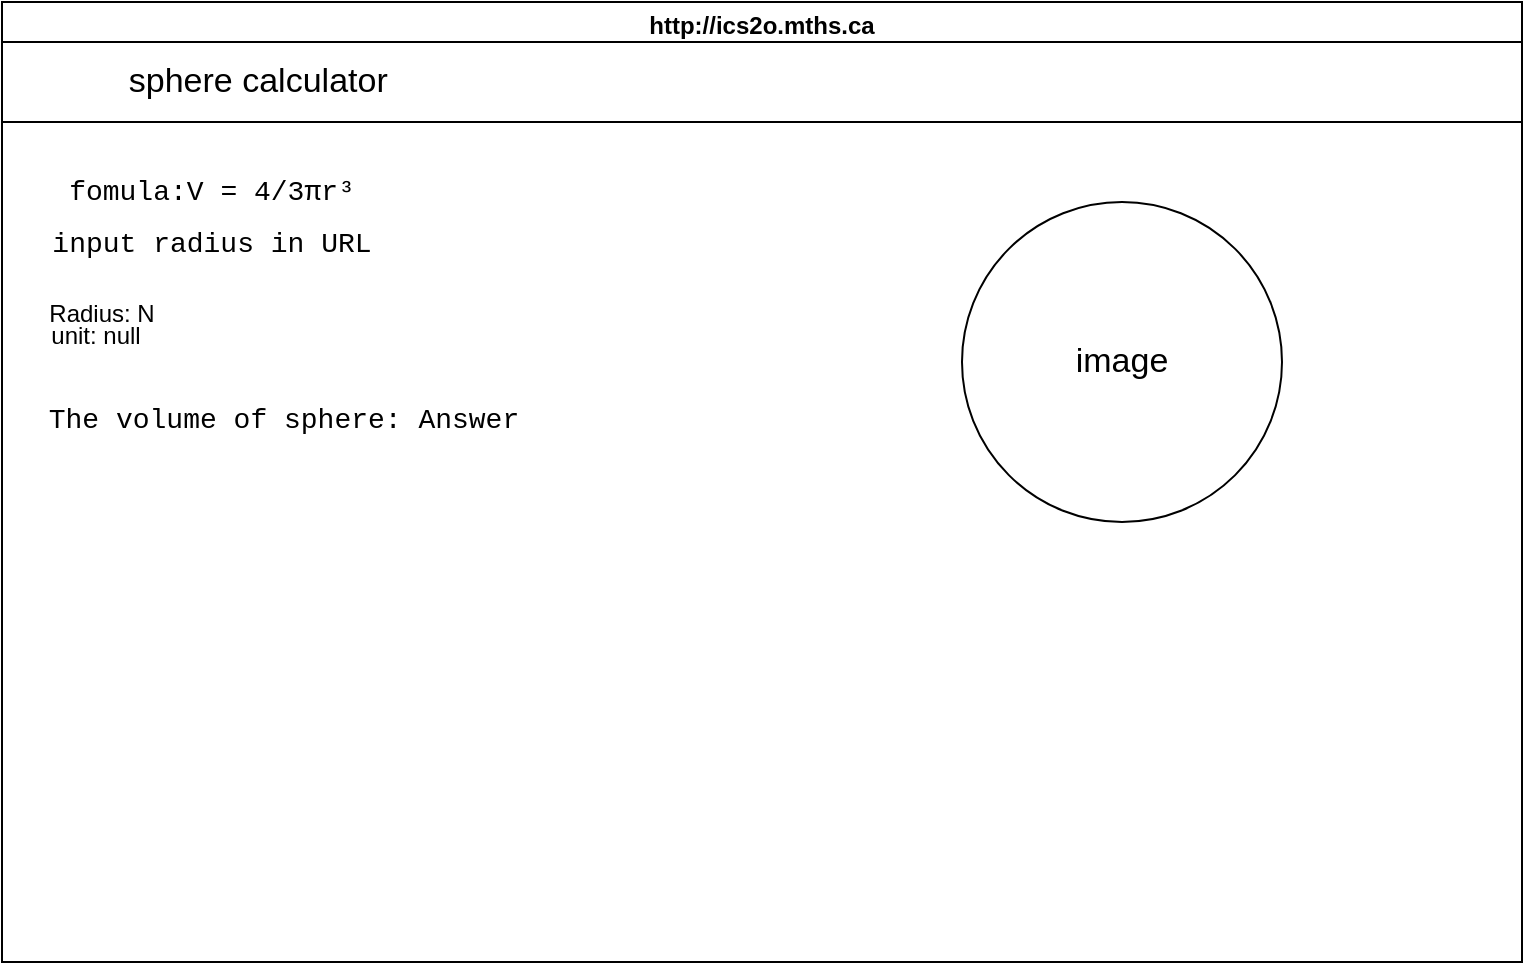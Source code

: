 <mxfile>
    <diagram id="HIP3nbAZw_EuaXWnEj3U" name="Page-1">
        <mxGraphModel dx="626" dy="525" grid="1" gridSize="10" guides="1" tooltips="1" connect="1" arrows="1" fold="1" page="1" pageScale="1" pageWidth="850" pageHeight="1100" math="0" shadow="0">
            <root>
                <mxCell id="0"/>
                <mxCell id="1" parent="0"/>
                <mxCell id="7" value="http://ics2o.mths.ca" style="swimlane;whiteSpace=wrap;html=1;" parent="1" vertex="1">
                    <mxGeometry x="20" y="50" width="760" height="480" as="geometry"/>
                </mxCell>
                <mxCell id="8" value="&lt;font style=&quot;font-size: 17px;&quot;&gt;&amp;nbsp; &amp;nbsp; &amp;nbsp; &amp;nbsp; &amp;nbsp; &amp;nbsp; &amp;nbsp;sphere calculator&lt;/font&gt;" style="rounded=0;whiteSpace=wrap;html=1;align=left;" vertex="1" parent="7">
                    <mxGeometry y="20" width="760" height="40" as="geometry"/>
                </mxCell>
                <mxCell id="9" value="image" style="ellipse;whiteSpace=wrap;html=1;aspect=fixed;fontSize=17;" vertex="1" parent="7">
                    <mxGeometry x="480" y="100" width="160" height="160" as="geometry"/>
                </mxCell>
                <mxCell id="10" value="&lt;div style=&quot;font-family: Consolas, &amp;quot;Courier New&amp;quot;, monospace; font-weight: normal; font-size: 14px; line-height: 19px;&quot;&gt;&lt;div style=&quot;&quot;&gt;&lt;font color=&quot;#000000&quot;&gt;fomula:V = 4/3πr³&lt;/font&gt;&lt;/div&gt;&lt;/div&gt;" style="text;html=1;strokeColor=none;fillColor=none;align=center;verticalAlign=middle;whiteSpace=wrap;rounded=0;fontSize=17;" vertex="1" parent="7">
                    <mxGeometry x="10" y="80" width="190" height="30" as="geometry"/>
                </mxCell>
                <mxCell id="11" value="&lt;div style=&quot;font-family: Consolas, &amp;quot;Courier New&amp;quot;, monospace; font-weight: normal; font-size: 14px; line-height: 19px;&quot;&gt;&lt;div style=&quot;&quot;&gt;&lt;div style=&quot;line-height: 19px;&quot;&gt;&lt;font style=&quot;&quot; color=&quot;#000000&quot;&gt;input radius in URL&lt;/font&gt;&lt;/div&gt;&lt;/div&gt;&lt;/div&gt;" style="text;html=1;strokeColor=none;fillColor=none;align=center;verticalAlign=middle;whiteSpace=wrap;rounded=0;fontSize=17;" vertex="1" parent="7">
                    <mxGeometry x="10" y="106" width="190" height="30" as="geometry"/>
                </mxCell>
                <mxCell id="13" value="&lt;font style=&quot;font-size: 12px;&quot;&gt;Radius: N&lt;/font&gt;" style="text;html=1;strokeColor=none;fillColor=none;align=center;verticalAlign=middle;whiteSpace=wrap;rounded=0;labelBackgroundColor=none;fontSize=17;fontColor=#000000;" vertex="1" parent="7">
                    <mxGeometry x="20" y="140" width="60" height="30" as="geometry"/>
                </mxCell>
                <mxCell id="15" value="&lt;div style=&quot;font-family: Consolas, &amp;quot;Courier New&amp;quot;, monospace; font-size: 14px; line-height: 19px;&quot;&gt;&lt;span style=&quot;background-color: rgb(255, 255, 255);&quot;&gt;The volume of sphere: Answer&lt;/span&gt;&lt;/div&gt;" style="text;html=1;strokeColor=none;fillColor=none;align=center;verticalAlign=middle;whiteSpace=wrap;rounded=0;labelBackgroundColor=none;fontSize=12;fontColor=#000000;" vertex="1" parent="7">
                    <mxGeometry x="21" y="194" width="240" height="30" as="geometry"/>
                </mxCell>
                <mxCell id="14" value="&lt;font style=&quot;font-size: 12px;&quot;&gt;unit: null&lt;/font&gt;" style="text;html=1;strokeColor=none;fillColor=none;align=center;verticalAlign=middle;whiteSpace=wrap;rounded=0;labelBackgroundColor=none;fontSize=17;fontColor=#000000;" vertex="1" parent="1">
                    <mxGeometry x="37" y="201" width="60" height="30" as="geometry"/>
                </mxCell>
            </root>
        </mxGraphModel>
    </diagram>
</mxfile>